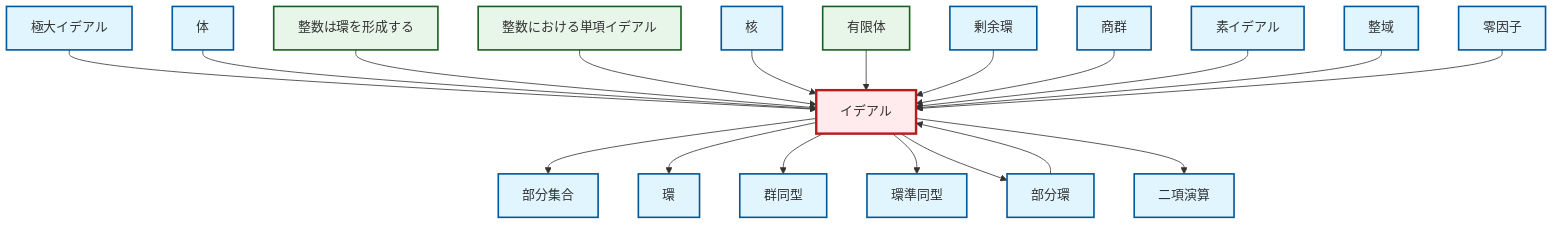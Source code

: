 graph TD
    classDef definition fill:#e1f5fe,stroke:#01579b,stroke-width:2px
    classDef theorem fill:#f3e5f5,stroke:#4a148c,stroke-width:2px
    classDef axiom fill:#fff3e0,stroke:#e65100,stroke-width:2px
    classDef example fill:#e8f5e9,stroke:#1b5e20,stroke-width:2px
    classDef current fill:#ffebee,stroke:#b71c1c,stroke-width:3px
    def-maximal-ideal["極大イデアル"]:::definition
    def-isomorphism["群同型"]:::definition
    ex-integers-ring["整数は環を形成する"]:::example
    def-kernel["核"]:::definition
    def-prime-ideal["素イデアル"]:::definition
    def-field["体"]:::definition
    def-ring-homomorphism["環準同型"]:::definition
    def-ring["環"]:::definition
    def-ideal["イデアル"]:::definition
    def-subring["部分環"]:::definition
    def-quotient-ring["剰余環"]:::definition
    def-binary-operation["二項演算"]:::definition
    def-zero-divisor["零因子"]:::definition
    def-subset["部分集合"]:::definition
    def-integral-domain["整域"]:::definition
    def-quotient-group["商群"]:::definition
    ex-principal-ideal["整数における単項イデアル"]:::example
    ex-finite-field["有限体"]:::example
    def-maximal-ideal --> def-ideal
    def-field --> def-ideal
    def-ideal --> def-subset
    def-ideal --> def-ring
    ex-integers-ring --> def-ideal
    def-ideal --> def-isomorphism
    def-ideal --> def-ring-homomorphism
    def-ideal --> def-subring
    ex-principal-ideal --> def-ideal
    def-subring --> def-ideal
    def-kernel --> def-ideal
    ex-finite-field --> def-ideal
    def-quotient-ring --> def-ideal
    def-quotient-group --> def-ideal
    def-prime-ideal --> def-ideal
    def-ideal --> def-binary-operation
    def-integral-domain --> def-ideal
    def-zero-divisor --> def-ideal
    class def-ideal current